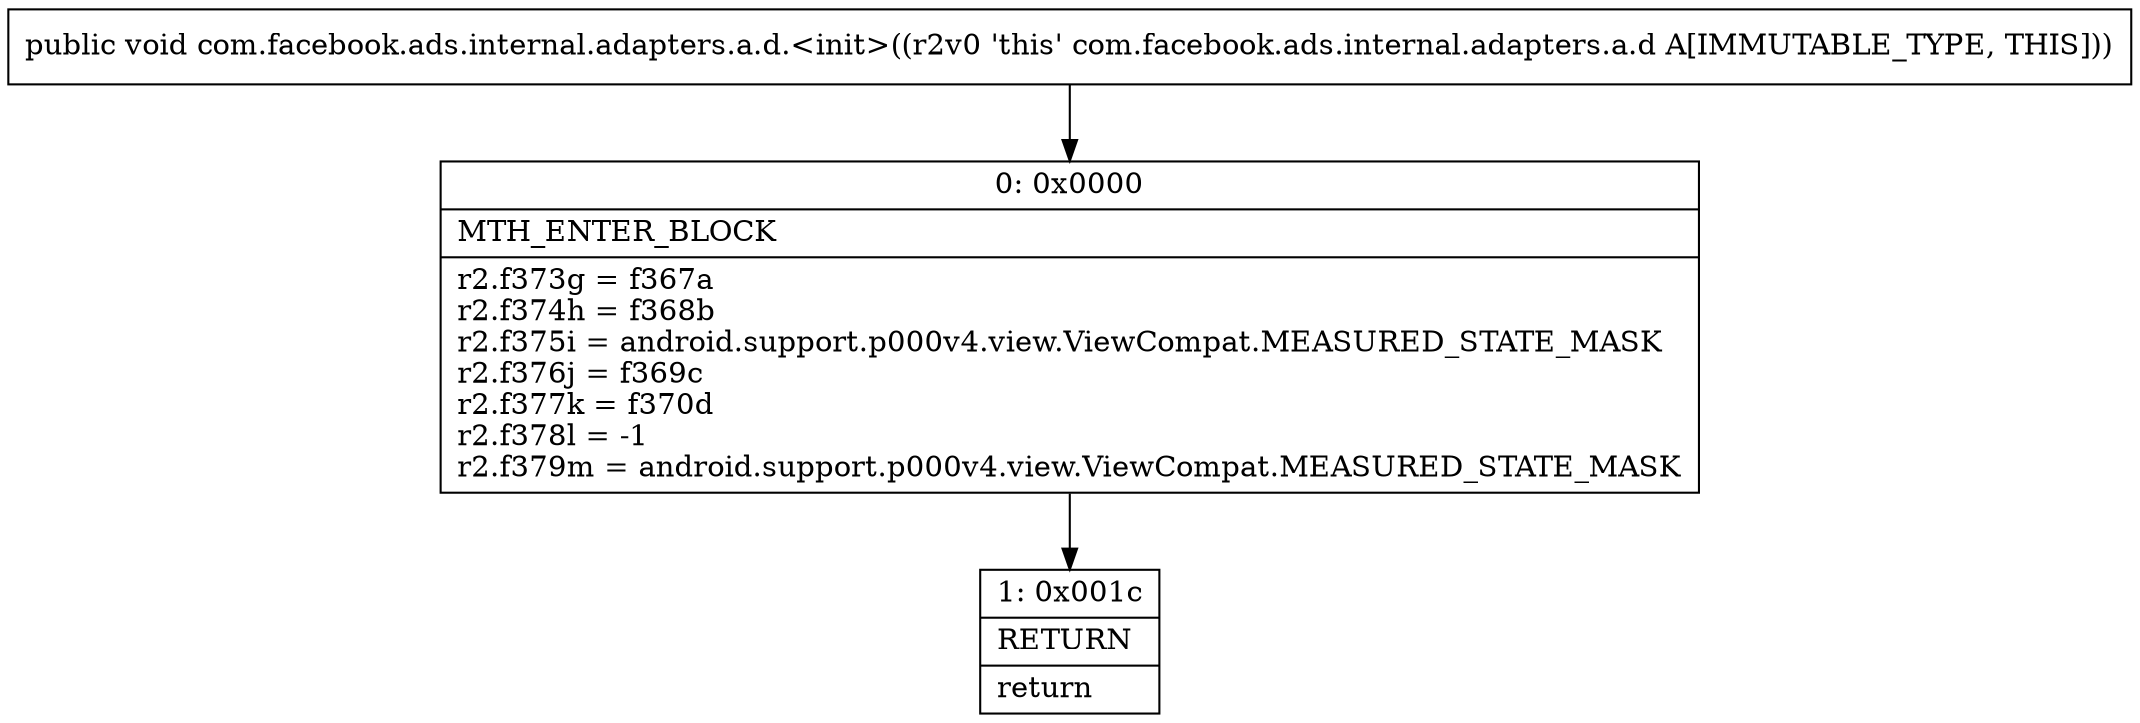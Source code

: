 digraph "CFG forcom.facebook.ads.internal.adapters.a.d.\<init\>()V" {
Node_0 [shape=record,label="{0\:\ 0x0000|MTH_ENTER_BLOCK\l|r2.f373g = f367a\lr2.f374h = f368b\lr2.f375i = android.support.p000v4.view.ViewCompat.MEASURED_STATE_MASK\lr2.f376j = f369c\lr2.f377k = f370d\lr2.f378l = \-1\lr2.f379m = android.support.p000v4.view.ViewCompat.MEASURED_STATE_MASK\l}"];
Node_1 [shape=record,label="{1\:\ 0x001c|RETURN\l|return\l}"];
MethodNode[shape=record,label="{public void com.facebook.ads.internal.adapters.a.d.\<init\>((r2v0 'this' com.facebook.ads.internal.adapters.a.d A[IMMUTABLE_TYPE, THIS])) }"];
MethodNode -> Node_0;
Node_0 -> Node_1;
}

